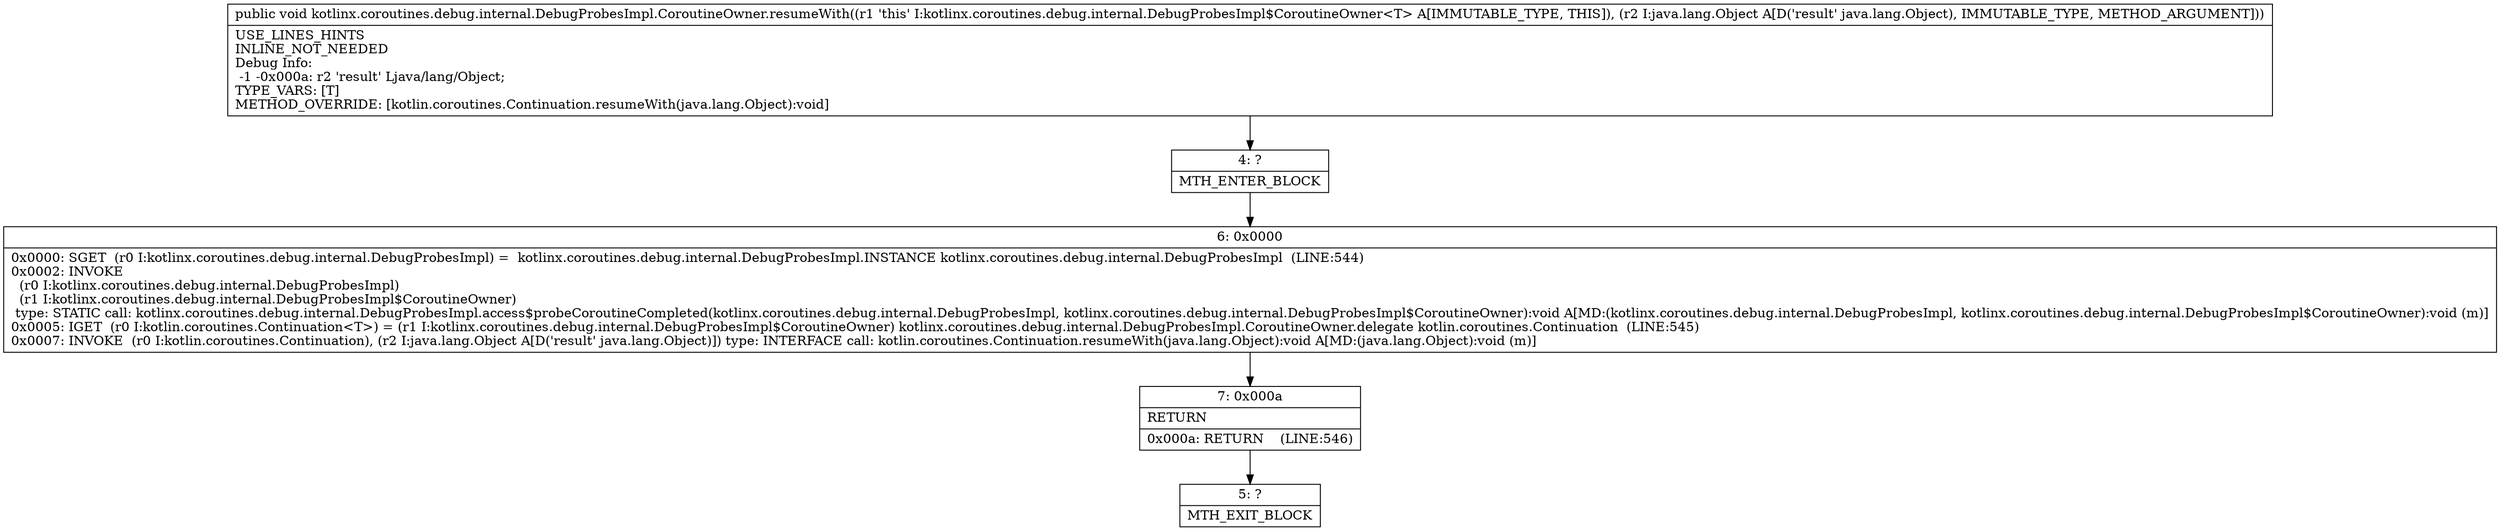 digraph "CFG forkotlinx.coroutines.debug.internal.DebugProbesImpl.CoroutineOwner.resumeWith(Ljava\/lang\/Object;)V" {
Node_4 [shape=record,label="{4\:\ ?|MTH_ENTER_BLOCK\l}"];
Node_6 [shape=record,label="{6\:\ 0x0000|0x0000: SGET  (r0 I:kotlinx.coroutines.debug.internal.DebugProbesImpl) =  kotlinx.coroutines.debug.internal.DebugProbesImpl.INSTANCE kotlinx.coroutines.debug.internal.DebugProbesImpl  (LINE:544)\l0x0002: INVOKE  \l  (r0 I:kotlinx.coroutines.debug.internal.DebugProbesImpl)\l  (r1 I:kotlinx.coroutines.debug.internal.DebugProbesImpl$CoroutineOwner)\l type: STATIC call: kotlinx.coroutines.debug.internal.DebugProbesImpl.access$probeCoroutineCompleted(kotlinx.coroutines.debug.internal.DebugProbesImpl, kotlinx.coroutines.debug.internal.DebugProbesImpl$CoroutineOwner):void A[MD:(kotlinx.coroutines.debug.internal.DebugProbesImpl, kotlinx.coroutines.debug.internal.DebugProbesImpl$CoroutineOwner):void (m)]\l0x0005: IGET  (r0 I:kotlin.coroutines.Continuation\<T\>) = (r1 I:kotlinx.coroutines.debug.internal.DebugProbesImpl$CoroutineOwner) kotlinx.coroutines.debug.internal.DebugProbesImpl.CoroutineOwner.delegate kotlin.coroutines.Continuation  (LINE:545)\l0x0007: INVOKE  (r0 I:kotlin.coroutines.Continuation), (r2 I:java.lang.Object A[D('result' java.lang.Object)]) type: INTERFACE call: kotlin.coroutines.Continuation.resumeWith(java.lang.Object):void A[MD:(java.lang.Object):void (m)]\l}"];
Node_7 [shape=record,label="{7\:\ 0x000a|RETURN\l|0x000a: RETURN    (LINE:546)\l}"];
Node_5 [shape=record,label="{5\:\ ?|MTH_EXIT_BLOCK\l}"];
MethodNode[shape=record,label="{public void kotlinx.coroutines.debug.internal.DebugProbesImpl.CoroutineOwner.resumeWith((r1 'this' I:kotlinx.coroutines.debug.internal.DebugProbesImpl$CoroutineOwner\<T\> A[IMMUTABLE_TYPE, THIS]), (r2 I:java.lang.Object A[D('result' java.lang.Object), IMMUTABLE_TYPE, METHOD_ARGUMENT]))  | USE_LINES_HINTS\lINLINE_NOT_NEEDED\lDebug Info:\l  \-1 \-0x000a: r2 'result' Ljava\/lang\/Object;\lTYPE_VARS: [T]\lMETHOD_OVERRIDE: [kotlin.coroutines.Continuation.resumeWith(java.lang.Object):void]\l}"];
MethodNode -> Node_4;Node_4 -> Node_6;
Node_6 -> Node_7;
Node_7 -> Node_5;
}

